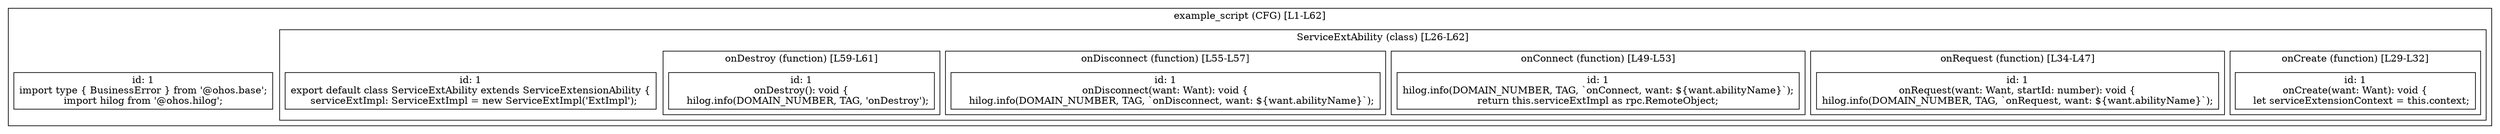digraph "121.ts" {
  subgraph "cluster_1" {
    label="example_script (CFG) [L1-L62]";
    node_1_1 [label="id: 1\nimport type { BusinessError } from '@ohos.base';
import hilog from '@ohos.hilog';", shape=box];
  subgraph "cluster_2" {
    label="ServiceExtAbility (class) [L26-L62]";
    node_2_1 [label="id: 1\nexport default class ServiceExtAbility extends ServiceExtensionAbility {
  serviceExtImpl: ServiceExtImpl = new ServiceExtImpl('ExtImpl');", shape=box];
  subgraph "cluster_3" {
    label="onCreate (function) [L29-L32]";
    node_3_1 [label="id: 1\nonCreate(want: Want): void {
    let serviceExtensionContext = this.context;", shape=box];
  }
  subgraph "cluster_4" {
    label="onRequest (function) [L34-L47]";
    node_4_1 [label="id: 1\nonRequest(want: Want, startId: number): void {
hilog.info(DOMAIN_NUMBER, TAG, `onRequest, want: ${want.abilityName}`);", shape=box];
  }
  subgraph "cluster_5" {
    label="onConnect (function) [L49-L53]";
    node_5_1 [label="id: 1\nhilog.info(DOMAIN_NUMBER, TAG, `onConnect, want: ${want.abilityName}`);
return this.serviceExtImpl as rpc.RemoteObject;", shape=box];
  }
  subgraph "cluster_6" {
    label="onDisconnect (function) [L55-L57]";
    node_6_1 [label="id: 1\nonDisconnect(want: Want): void {
    hilog.info(DOMAIN_NUMBER, TAG, `onDisconnect, want: ${want.abilityName}`);", shape=box];
  }
  subgraph "cluster_7" {
    label="onDestroy (function) [L59-L61]";
    node_7_1 [label="id: 1\nonDestroy(): void {
    hilog.info(DOMAIN_NUMBER, TAG, 'onDestroy');", shape=box];
  }
  }
  }
}